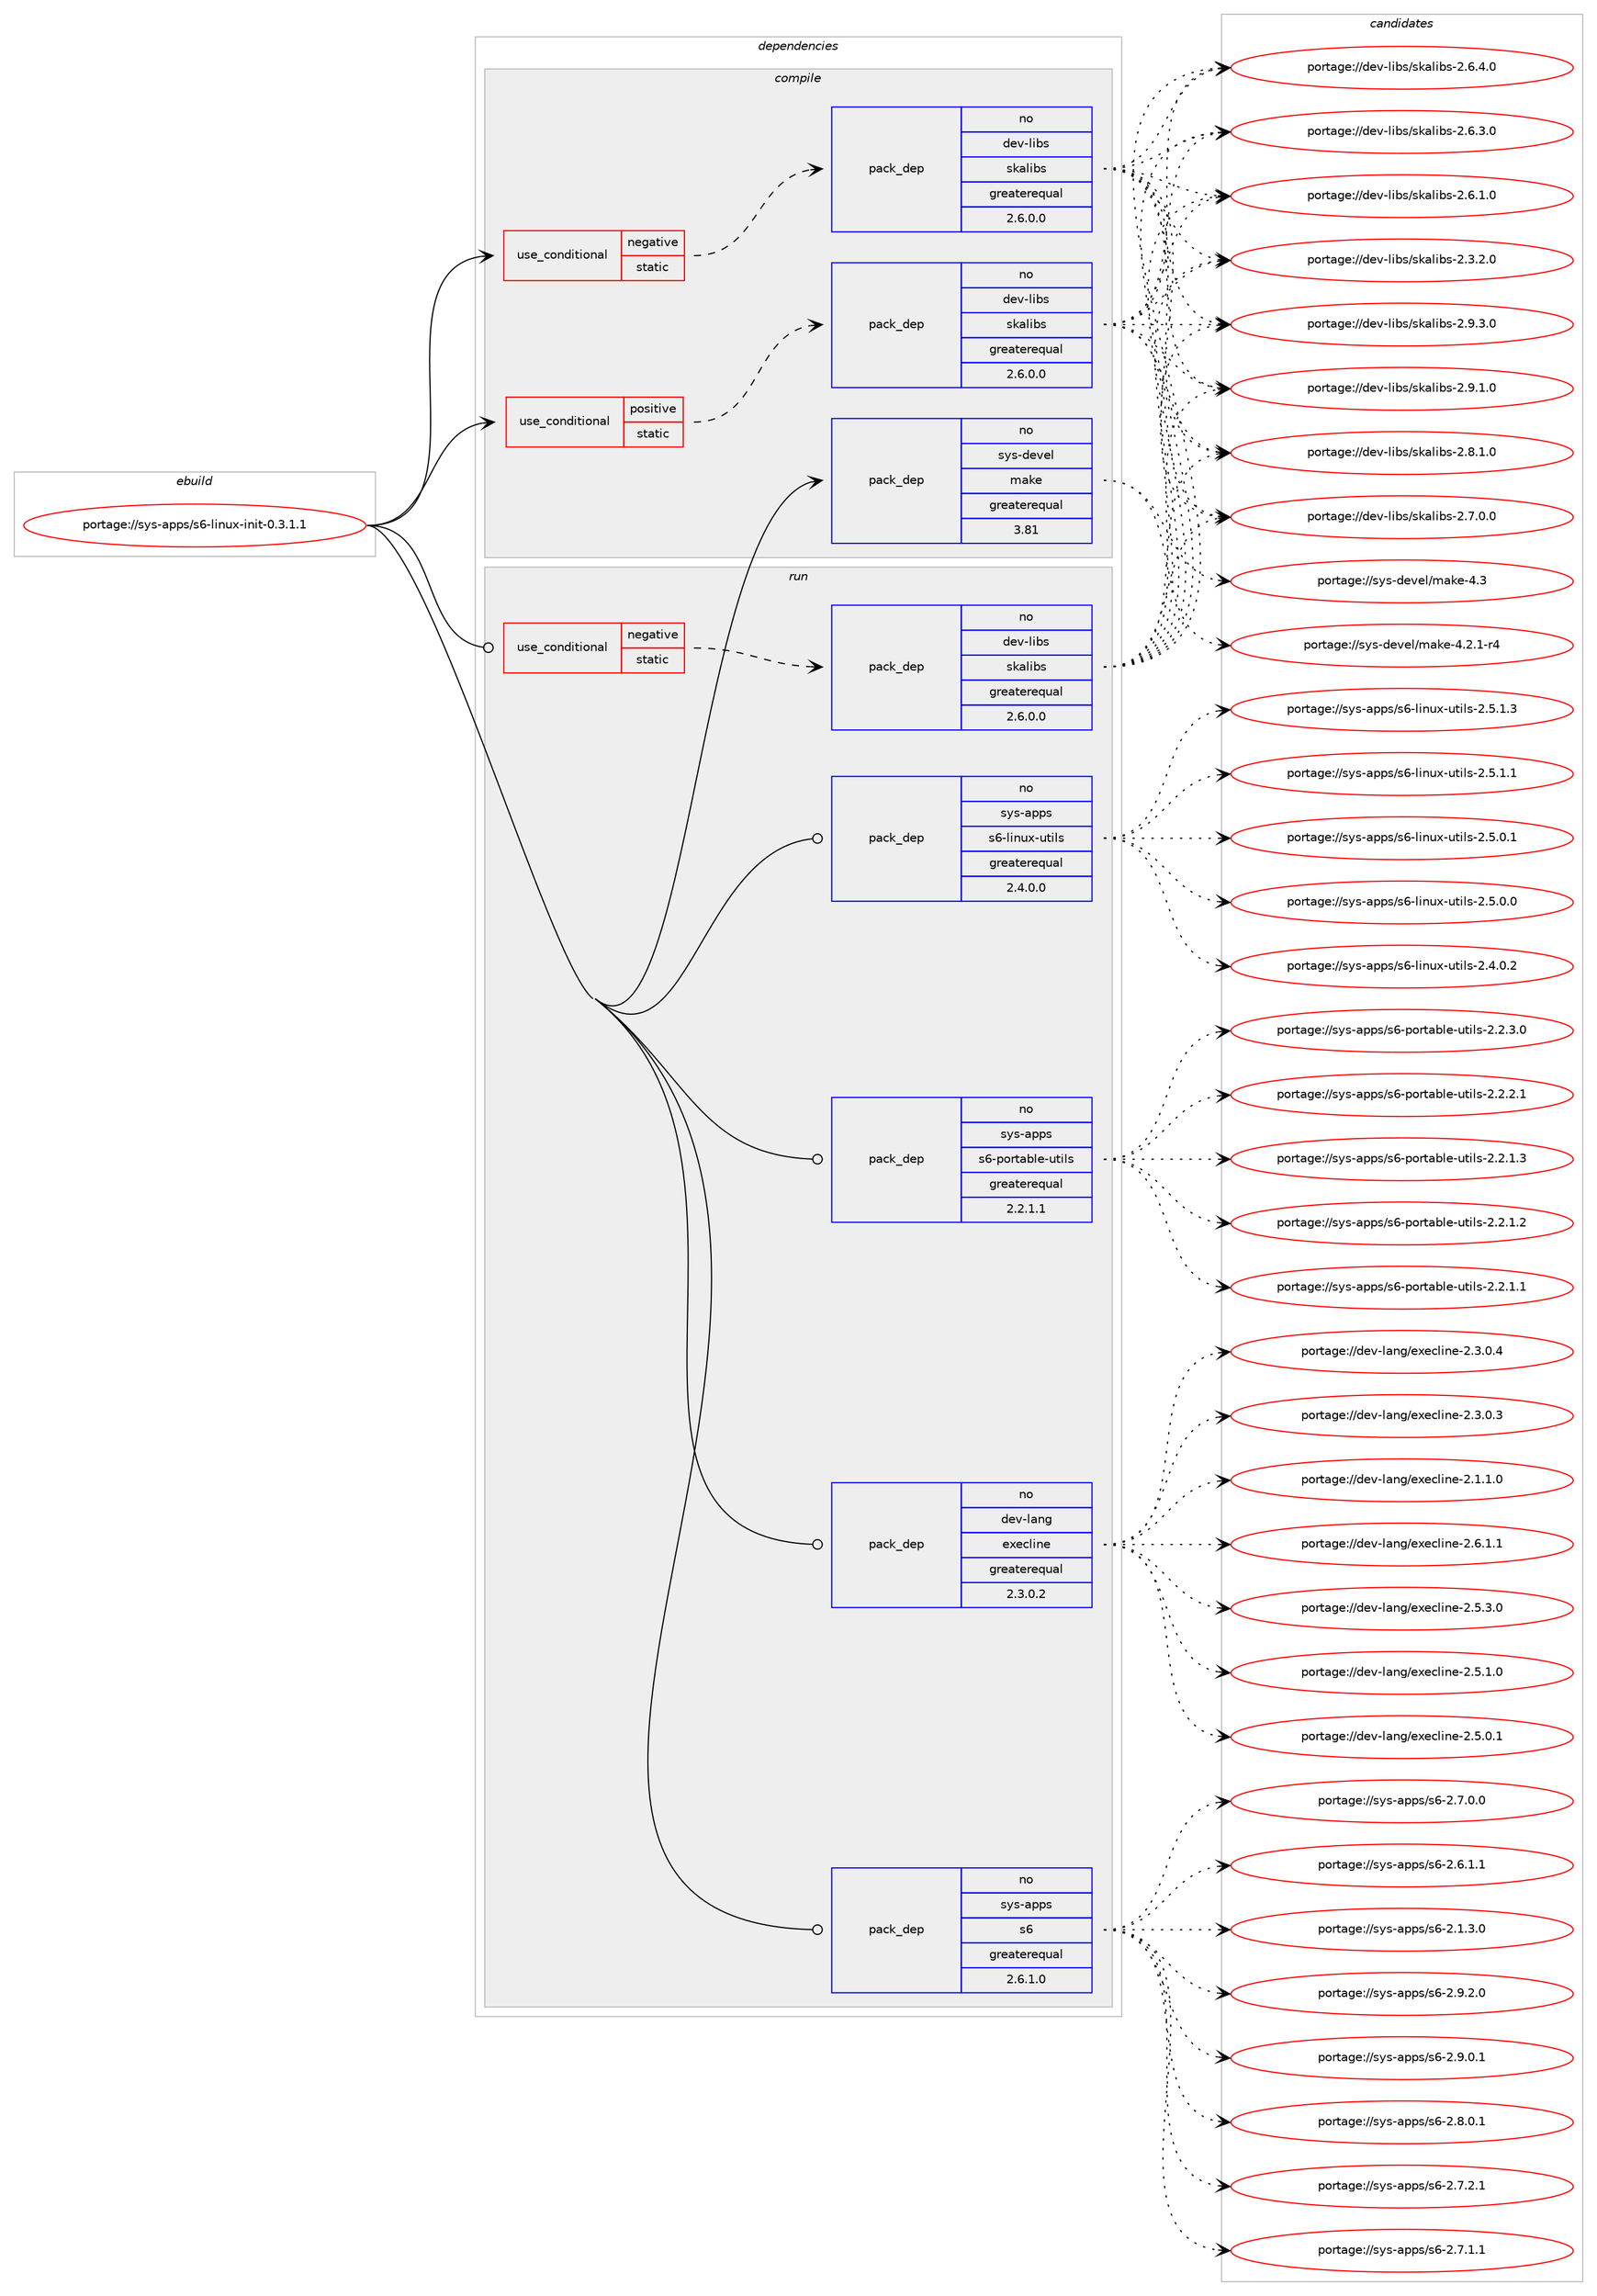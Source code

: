 digraph prolog {

# *************
# Graph options
# *************

newrank=true;
concentrate=true;
compound=true;
graph [rankdir=LR,fontname=Helvetica,fontsize=10,ranksep=1.5];#, ranksep=2.5, nodesep=0.2];
edge  [arrowhead=vee];
node  [fontname=Helvetica,fontsize=10];

# **********
# The ebuild
# **********

subgraph cluster_leftcol {
color=gray;
rank=same;
label=<<i>ebuild</i>>;
id [label="portage://sys-apps/s6-linux-init-0.3.1.1", color=red, width=4, href="../sys-apps/s6-linux-init-0.3.1.1.svg"];
}

# ****************
# The dependencies
# ****************

subgraph cluster_midcol {
color=gray;
label=<<i>dependencies</i>>;
subgraph cluster_compile {
fillcolor="#eeeeee";
style=filled;
label=<<i>compile</i>>;
subgraph cond185 {
dependency1805 [label=<<TABLE BORDER="0" CELLBORDER="1" CELLSPACING="0" CELLPADDING="4"><TR><TD ROWSPAN="3" CELLPADDING="10">use_conditional</TD></TR><TR><TD>negative</TD></TR><TR><TD>static</TD></TR></TABLE>>, shape=none, color=red];
subgraph pack1589 {
dependency1806 [label=<<TABLE BORDER="0" CELLBORDER="1" CELLSPACING="0" CELLPADDING="4" WIDTH="220"><TR><TD ROWSPAN="6" CELLPADDING="30">pack_dep</TD></TR><TR><TD WIDTH="110">no</TD></TR><TR><TD>dev-libs</TD></TR><TR><TD>skalibs</TD></TR><TR><TD>greaterequal</TD></TR><TR><TD>2.6.0.0</TD></TR></TABLE>>, shape=none, color=blue];
}
dependency1805:e -> dependency1806:w [weight=20,style="dashed",arrowhead="vee"];
}
id:e -> dependency1805:w [weight=20,style="solid",arrowhead="vee"];
subgraph cond186 {
dependency1807 [label=<<TABLE BORDER="0" CELLBORDER="1" CELLSPACING="0" CELLPADDING="4"><TR><TD ROWSPAN="3" CELLPADDING="10">use_conditional</TD></TR><TR><TD>positive</TD></TR><TR><TD>static</TD></TR></TABLE>>, shape=none, color=red];
subgraph pack1590 {
dependency1808 [label=<<TABLE BORDER="0" CELLBORDER="1" CELLSPACING="0" CELLPADDING="4" WIDTH="220"><TR><TD ROWSPAN="6" CELLPADDING="30">pack_dep</TD></TR><TR><TD WIDTH="110">no</TD></TR><TR><TD>dev-libs</TD></TR><TR><TD>skalibs</TD></TR><TR><TD>greaterequal</TD></TR><TR><TD>2.6.0.0</TD></TR></TABLE>>, shape=none, color=blue];
}
dependency1807:e -> dependency1808:w [weight=20,style="dashed",arrowhead="vee"];
}
id:e -> dependency1807:w [weight=20,style="solid",arrowhead="vee"];
subgraph pack1591 {
dependency1809 [label=<<TABLE BORDER="0" CELLBORDER="1" CELLSPACING="0" CELLPADDING="4" WIDTH="220"><TR><TD ROWSPAN="6" CELLPADDING="30">pack_dep</TD></TR><TR><TD WIDTH="110">no</TD></TR><TR><TD>sys-devel</TD></TR><TR><TD>make</TD></TR><TR><TD>greaterequal</TD></TR><TR><TD>3.81</TD></TR></TABLE>>, shape=none, color=blue];
}
id:e -> dependency1809:w [weight=20,style="solid",arrowhead="vee"];
}
subgraph cluster_compileandrun {
fillcolor="#eeeeee";
style=filled;
label=<<i>compile and run</i>>;
}
subgraph cluster_run {
fillcolor="#eeeeee";
style=filled;
label=<<i>run</i>>;
subgraph cond187 {
dependency1810 [label=<<TABLE BORDER="0" CELLBORDER="1" CELLSPACING="0" CELLPADDING="4"><TR><TD ROWSPAN="3" CELLPADDING="10">use_conditional</TD></TR><TR><TD>negative</TD></TR><TR><TD>static</TD></TR></TABLE>>, shape=none, color=red];
subgraph pack1592 {
dependency1811 [label=<<TABLE BORDER="0" CELLBORDER="1" CELLSPACING="0" CELLPADDING="4" WIDTH="220"><TR><TD ROWSPAN="6" CELLPADDING="30">pack_dep</TD></TR><TR><TD WIDTH="110">no</TD></TR><TR><TD>dev-libs</TD></TR><TR><TD>skalibs</TD></TR><TR><TD>greaterequal</TD></TR><TR><TD>2.6.0.0</TD></TR></TABLE>>, shape=none, color=blue];
}
dependency1810:e -> dependency1811:w [weight=20,style="dashed",arrowhead="vee"];
}
id:e -> dependency1810:w [weight=20,style="solid",arrowhead="odot"];
subgraph pack1593 {
dependency1812 [label=<<TABLE BORDER="0" CELLBORDER="1" CELLSPACING="0" CELLPADDING="4" WIDTH="220"><TR><TD ROWSPAN="6" CELLPADDING="30">pack_dep</TD></TR><TR><TD WIDTH="110">no</TD></TR><TR><TD>dev-lang</TD></TR><TR><TD>execline</TD></TR><TR><TD>greaterequal</TD></TR><TR><TD>2.3.0.2</TD></TR></TABLE>>, shape=none, color=blue];
}
id:e -> dependency1812:w [weight=20,style="solid",arrowhead="odot"];
subgraph pack1594 {
dependency1813 [label=<<TABLE BORDER="0" CELLBORDER="1" CELLSPACING="0" CELLPADDING="4" WIDTH="220"><TR><TD ROWSPAN="6" CELLPADDING="30">pack_dep</TD></TR><TR><TD WIDTH="110">no</TD></TR><TR><TD>sys-apps</TD></TR><TR><TD>s6</TD></TR><TR><TD>greaterequal</TD></TR><TR><TD>2.6.1.0</TD></TR></TABLE>>, shape=none, color=blue];
}
id:e -> dependency1813:w [weight=20,style="solid",arrowhead="odot"];
subgraph pack1595 {
dependency1814 [label=<<TABLE BORDER="0" CELLBORDER="1" CELLSPACING="0" CELLPADDING="4" WIDTH="220"><TR><TD ROWSPAN="6" CELLPADDING="30">pack_dep</TD></TR><TR><TD WIDTH="110">no</TD></TR><TR><TD>sys-apps</TD></TR><TR><TD>s6-linux-utils</TD></TR><TR><TD>greaterequal</TD></TR><TR><TD>2.4.0.0</TD></TR></TABLE>>, shape=none, color=blue];
}
id:e -> dependency1814:w [weight=20,style="solid",arrowhead="odot"];
subgraph pack1596 {
dependency1815 [label=<<TABLE BORDER="0" CELLBORDER="1" CELLSPACING="0" CELLPADDING="4" WIDTH="220"><TR><TD ROWSPAN="6" CELLPADDING="30">pack_dep</TD></TR><TR><TD WIDTH="110">no</TD></TR><TR><TD>sys-apps</TD></TR><TR><TD>s6-portable-utils</TD></TR><TR><TD>greaterequal</TD></TR><TR><TD>2.2.1.1</TD></TR></TABLE>>, shape=none, color=blue];
}
id:e -> dependency1815:w [weight=20,style="solid",arrowhead="odot"];
}
}

# **************
# The candidates
# **************

subgraph cluster_choices {
rank=same;
color=gray;
label=<<i>candidates</i>>;

subgraph choice1589 {
color=black;
nodesep=1;
choice10010111845108105981154711510797108105981154550465746514648 [label="portage://dev-libs/skalibs-2.9.3.0", color=red, width=4,href="../dev-libs/skalibs-2.9.3.0.svg"];
choice10010111845108105981154711510797108105981154550465746494648 [label="portage://dev-libs/skalibs-2.9.1.0", color=red, width=4,href="../dev-libs/skalibs-2.9.1.0.svg"];
choice10010111845108105981154711510797108105981154550465646494648 [label="portage://dev-libs/skalibs-2.8.1.0", color=red, width=4,href="../dev-libs/skalibs-2.8.1.0.svg"];
choice10010111845108105981154711510797108105981154550465546484648 [label="portage://dev-libs/skalibs-2.7.0.0", color=red, width=4,href="../dev-libs/skalibs-2.7.0.0.svg"];
choice10010111845108105981154711510797108105981154550465446524648 [label="portage://dev-libs/skalibs-2.6.4.0", color=red, width=4,href="../dev-libs/skalibs-2.6.4.0.svg"];
choice10010111845108105981154711510797108105981154550465446514648 [label="portage://dev-libs/skalibs-2.6.3.0", color=red, width=4,href="../dev-libs/skalibs-2.6.3.0.svg"];
choice10010111845108105981154711510797108105981154550465446494648 [label="portage://dev-libs/skalibs-2.6.1.0", color=red, width=4,href="../dev-libs/skalibs-2.6.1.0.svg"];
choice10010111845108105981154711510797108105981154550465146504648 [label="portage://dev-libs/skalibs-2.3.2.0", color=red, width=4,href="../dev-libs/skalibs-2.3.2.0.svg"];
dependency1806:e -> choice10010111845108105981154711510797108105981154550465746514648:w [style=dotted,weight="100"];
dependency1806:e -> choice10010111845108105981154711510797108105981154550465746494648:w [style=dotted,weight="100"];
dependency1806:e -> choice10010111845108105981154711510797108105981154550465646494648:w [style=dotted,weight="100"];
dependency1806:e -> choice10010111845108105981154711510797108105981154550465546484648:w [style=dotted,weight="100"];
dependency1806:e -> choice10010111845108105981154711510797108105981154550465446524648:w [style=dotted,weight="100"];
dependency1806:e -> choice10010111845108105981154711510797108105981154550465446514648:w [style=dotted,weight="100"];
dependency1806:e -> choice10010111845108105981154711510797108105981154550465446494648:w [style=dotted,weight="100"];
dependency1806:e -> choice10010111845108105981154711510797108105981154550465146504648:w [style=dotted,weight="100"];
}
subgraph choice1590 {
color=black;
nodesep=1;
choice10010111845108105981154711510797108105981154550465746514648 [label="portage://dev-libs/skalibs-2.9.3.0", color=red, width=4,href="../dev-libs/skalibs-2.9.3.0.svg"];
choice10010111845108105981154711510797108105981154550465746494648 [label="portage://dev-libs/skalibs-2.9.1.0", color=red, width=4,href="../dev-libs/skalibs-2.9.1.0.svg"];
choice10010111845108105981154711510797108105981154550465646494648 [label="portage://dev-libs/skalibs-2.8.1.0", color=red, width=4,href="../dev-libs/skalibs-2.8.1.0.svg"];
choice10010111845108105981154711510797108105981154550465546484648 [label="portage://dev-libs/skalibs-2.7.0.0", color=red, width=4,href="../dev-libs/skalibs-2.7.0.0.svg"];
choice10010111845108105981154711510797108105981154550465446524648 [label="portage://dev-libs/skalibs-2.6.4.0", color=red, width=4,href="../dev-libs/skalibs-2.6.4.0.svg"];
choice10010111845108105981154711510797108105981154550465446514648 [label="portage://dev-libs/skalibs-2.6.3.0", color=red, width=4,href="../dev-libs/skalibs-2.6.3.0.svg"];
choice10010111845108105981154711510797108105981154550465446494648 [label="portage://dev-libs/skalibs-2.6.1.0", color=red, width=4,href="../dev-libs/skalibs-2.6.1.0.svg"];
choice10010111845108105981154711510797108105981154550465146504648 [label="portage://dev-libs/skalibs-2.3.2.0", color=red, width=4,href="../dev-libs/skalibs-2.3.2.0.svg"];
dependency1808:e -> choice10010111845108105981154711510797108105981154550465746514648:w [style=dotted,weight="100"];
dependency1808:e -> choice10010111845108105981154711510797108105981154550465746494648:w [style=dotted,weight="100"];
dependency1808:e -> choice10010111845108105981154711510797108105981154550465646494648:w [style=dotted,weight="100"];
dependency1808:e -> choice10010111845108105981154711510797108105981154550465546484648:w [style=dotted,weight="100"];
dependency1808:e -> choice10010111845108105981154711510797108105981154550465446524648:w [style=dotted,weight="100"];
dependency1808:e -> choice10010111845108105981154711510797108105981154550465446514648:w [style=dotted,weight="100"];
dependency1808:e -> choice10010111845108105981154711510797108105981154550465446494648:w [style=dotted,weight="100"];
dependency1808:e -> choice10010111845108105981154711510797108105981154550465146504648:w [style=dotted,weight="100"];
}
subgraph choice1591 {
color=black;
nodesep=1;
choice11512111545100101118101108471099710710145524651 [label="portage://sys-devel/make-4.3", color=red, width=4,href="../sys-devel/make-4.3.svg"];
choice1151211154510010111810110847109971071014552465046494511452 [label="portage://sys-devel/make-4.2.1-r4", color=red, width=4,href="../sys-devel/make-4.2.1-r4.svg"];
dependency1809:e -> choice11512111545100101118101108471099710710145524651:w [style=dotted,weight="100"];
dependency1809:e -> choice1151211154510010111810110847109971071014552465046494511452:w [style=dotted,weight="100"];
}
subgraph choice1592 {
color=black;
nodesep=1;
choice10010111845108105981154711510797108105981154550465746514648 [label="portage://dev-libs/skalibs-2.9.3.0", color=red, width=4,href="../dev-libs/skalibs-2.9.3.0.svg"];
choice10010111845108105981154711510797108105981154550465746494648 [label="portage://dev-libs/skalibs-2.9.1.0", color=red, width=4,href="../dev-libs/skalibs-2.9.1.0.svg"];
choice10010111845108105981154711510797108105981154550465646494648 [label="portage://dev-libs/skalibs-2.8.1.0", color=red, width=4,href="../dev-libs/skalibs-2.8.1.0.svg"];
choice10010111845108105981154711510797108105981154550465546484648 [label="portage://dev-libs/skalibs-2.7.0.0", color=red, width=4,href="../dev-libs/skalibs-2.7.0.0.svg"];
choice10010111845108105981154711510797108105981154550465446524648 [label="portage://dev-libs/skalibs-2.6.4.0", color=red, width=4,href="../dev-libs/skalibs-2.6.4.0.svg"];
choice10010111845108105981154711510797108105981154550465446514648 [label="portage://dev-libs/skalibs-2.6.3.0", color=red, width=4,href="../dev-libs/skalibs-2.6.3.0.svg"];
choice10010111845108105981154711510797108105981154550465446494648 [label="portage://dev-libs/skalibs-2.6.1.0", color=red, width=4,href="../dev-libs/skalibs-2.6.1.0.svg"];
choice10010111845108105981154711510797108105981154550465146504648 [label="portage://dev-libs/skalibs-2.3.2.0", color=red, width=4,href="../dev-libs/skalibs-2.3.2.0.svg"];
dependency1811:e -> choice10010111845108105981154711510797108105981154550465746514648:w [style=dotted,weight="100"];
dependency1811:e -> choice10010111845108105981154711510797108105981154550465746494648:w [style=dotted,weight="100"];
dependency1811:e -> choice10010111845108105981154711510797108105981154550465646494648:w [style=dotted,weight="100"];
dependency1811:e -> choice10010111845108105981154711510797108105981154550465546484648:w [style=dotted,weight="100"];
dependency1811:e -> choice10010111845108105981154711510797108105981154550465446524648:w [style=dotted,weight="100"];
dependency1811:e -> choice10010111845108105981154711510797108105981154550465446514648:w [style=dotted,weight="100"];
dependency1811:e -> choice10010111845108105981154711510797108105981154550465446494648:w [style=dotted,weight="100"];
dependency1811:e -> choice10010111845108105981154711510797108105981154550465146504648:w [style=dotted,weight="100"];
}
subgraph choice1593 {
color=black;
nodesep=1;
choice100101118451089711010347101120101991081051101014550465446494649 [label="portage://dev-lang/execline-2.6.1.1", color=red, width=4,href="../dev-lang/execline-2.6.1.1.svg"];
choice100101118451089711010347101120101991081051101014550465346514648 [label="portage://dev-lang/execline-2.5.3.0", color=red, width=4,href="../dev-lang/execline-2.5.3.0.svg"];
choice100101118451089711010347101120101991081051101014550465346494648 [label="portage://dev-lang/execline-2.5.1.0", color=red, width=4,href="../dev-lang/execline-2.5.1.0.svg"];
choice100101118451089711010347101120101991081051101014550465346484649 [label="portage://dev-lang/execline-2.5.0.1", color=red, width=4,href="../dev-lang/execline-2.5.0.1.svg"];
choice100101118451089711010347101120101991081051101014550465146484652 [label="portage://dev-lang/execline-2.3.0.4", color=red, width=4,href="../dev-lang/execline-2.3.0.4.svg"];
choice100101118451089711010347101120101991081051101014550465146484651 [label="portage://dev-lang/execline-2.3.0.3", color=red, width=4,href="../dev-lang/execline-2.3.0.3.svg"];
choice100101118451089711010347101120101991081051101014550464946494648 [label="portage://dev-lang/execline-2.1.1.0", color=red, width=4,href="../dev-lang/execline-2.1.1.0.svg"];
dependency1812:e -> choice100101118451089711010347101120101991081051101014550465446494649:w [style=dotted,weight="100"];
dependency1812:e -> choice100101118451089711010347101120101991081051101014550465346514648:w [style=dotted,weight="100"];
dependency1812:e -> choice100101118451089711010347101120101991081051101014550465346494648:w [style=dotted,weight="100"];
dependency1812:e -> choice100101118451089711010347101120101991081051101014550465346484649:w [style=dotted,weight="100"];
dependency1812:e -> choice100101118451089711010347101120101991081051101014550465146484652:w [style=dotted,weight="100"];
dependency1812:e -> choice100101118451089711010347101120101991081051101014550465146484651:w [style=dotted,weight="100"];
dependency1812:e -> choice100101118451089711010347101120101991081051101014550464946494648:w [style=dotted,weight="100"];
}
subgraph choice1594 {
color=black;
nodesep=1;
choice115121115459711211211547115544550465746504648 [label="portage://sys-apps/s6-2.9.2.0", color=red, width=4,href="../sys-apps/s6-2.9.2.0.svg"];
choice115121115459711211211547115544550465746484649 [label="portage://sys-apps/s6-2.9.0.1", color=red, width=4,href="../sys-apps/s6-2.9.0.1.svg"];
choice115121115459711211211547115544550465646484649 [label="portage://sys-apps/s6-2.8.0.1", color=red, width=4,href="../sys-apps/s6-2.8.0.1.svg"];
choice115121115459711211211547115544550465546504649 [label="portage://sys-apps/s6-2.7.2.1", color=red, width=4,href="../sys-apps/s6-2.7.2.1.svg"];
choice115121115459711211211547115544550465546494649 [label="portage://sys-apps/s6-2.7.1.1", color=red, width=4,href="../sys-apps/s6-2.7.1.1.svg"];
choice115121115459711211211547115544550465546484648 [label="portage://sys-apps/s6-2.7.0.0", color=red, width=4,href="../sys-apps/s6-2.7.0.0.svg"];
choice115121115459711211211547115544550465446494649 [label="portage://sys-apps/s6-2.6.1.1", color=red, width=4,href="../sys-apps/s6-2.6.1.1.svg"];
choice115121115459711211211547115544550464946514648 [label="portage://sys-apps/s6-2.1.3.0", color=red, width=4,href="../sys-apps/s6-2.1.3.0.svg"];
dependency1813:e -> choice115121115459711211211547115544550465746504648:w [style=dotted,weight="100"];
dependency1813:e -> choice115121115459711211211547115544550465746484649:w [style=dotted,weight="100"];
dependency1813:e -> choice115121115459711211211547115544550465646484649:w [style=dotted,weight="100"];
dependency1813:e -> choice115121115459711211211547115544550465546504649:w [style=dotted,weight="100"];
dependency1813:e -> choice115121115459711211211547115544550465546494649:w [style=dotted,weight="100"];
dependency1813:e -> choice115121115459711211211547115544550465546484648:w [style=dotted,weight="100"];
dependency1813:e -> choice115121115459711211211547115544550465446494649:w [style=dotted,weight="100"];
dependency1813:e -> choice115121115459711211211547115544550464946514648:w [style=dotted,weight="100"];
}
subgraph choice1595 {
color=black;
nodesep=1;
choice1151211154597112112115471155445108105110117120451171161051081154550465346494651 [label="portage://sys-apps/s6-linux-utils-2.5.1.3", color=red, width=4,href="../sys-apps/s6-linux-utils-2.5.1.3.svg"];
choice1151211154597112112115471155445108105110117120451171161051081154550465346494649 [label="portage://sys-apps/s6-linux-utils-2.5.1.1", color=red, width=4,href="../sys-apps/s6-linux-utils-2.5.1.1.svg"];
choice1151211154597112112115471155445108105110117120451171161051081154550465346484649 [label="portage://sys-apps/s6-linux-utils-2.5.0.1", color=red, width=4,href="../sys-apps/s6-linux-utils-2.5.0.1.svg"];
choice1151211154597112112115471155445108105110117120451171161051081154550465346484648 [label="portage://sys-apps/s6-linux-utils-2.5.0.0", color=red, width=4,href="../sys-apps/s6-linux-utils-2.5.0.0.svg"];
choice1151211154597112112115471155445108105110117120451171161051081154550465246484650 [label="portage://sys-apps/s6-linux-utils-2.4.0.2", color=red, width=4,href="../sys-apps/s6-linux-utils-2.4.0.2.svg"];
dependency1814:e -> choice1151211154597112112115471155445108105110117120451171161051081154550465346494651:w [style=dotted,weight="100"];
dependency1814:e -> choice1151211154597112112115471155445108105110117120451171161051081154550465346494649:w [style=dotted,weight="100"];
dependency1814:e -> choice1151211154597112112115471155445108105110117120451171161051081154550465346484649:w [style=dotted,weight="100"];
dependency1814:e -> choice1151211154597112112115471155445108105110117120451171161051081154550465346484648:w [style=dotted,weight="100"];
dependency1814:e -> choice1151211154597112112115471155445108105110117120451171161051081154550465246484650:w [style=dotted,weight="100"];
}
subgraph choice1596 {
color=black;
nodesep=1;
choice11512111545971121121154711554451121111141169798108101451171161051081154550465046514648 [label="portage://sys-apps/s6-portable-utils-2.2.3.0", color=red, width=4,href="../sys-apps/s6-portable-utils-2.2.3.0.svg"];
choice11512111545971121121154711554451121111141169798108101451171161051081154550465046504649 [label="portage://sys-apps/s6-portable-utils-2.2.2.1", color=red, width=4,href="../sys-apps/s6-portable-utils-2.2.2.1.svg"];
choice11512111545971121121154711554451121111141169798108101451171161051081154550465046494651 [label="portage://sys-apps/s6-portable-utils-2.2.1.3", color=red, width=4,href="../sys-apps/s6-portable-utils-2.2.1.3.svg"];
choice11512111545971121121154711554451121111141169798108101451171161051081154550465046494650 [label="portage://sys-apps/s6-portable-utils-2.2.1.2", color=red, width=4,href="../sys-apps/s6-portable-utils-2.2.1.2.svg"];
choice11512111545971121121154711554451121111141169798108101451171161051081154550465046494649 [label="portage://sys-apps/s6-portable-utils-2.2.1.1", color=red, width=4,href="../sys-apps/s6-portable-utils-2.2.1.1.svg"];
dependency1815:e -> choice11512111545971121121154711554451121111141169798108101451171161051081154550465046514648:w [style=dotted,weight="100"];
dependency1815:e -> choice11512111545971121121154711554451121111141169798108101451171161051081154550465046504649:w [style=dotted,weight="100"];
dependency1815:e -> choice11512111545971121121154711554451121111141169798108101451171161051081154550465046494651:w [style=dotted,weight="100"];
dependency1815:e -> choice11512111545971121121154711554451121111141169798108101451171161051081154550465046494650:w [style=dotted,weight="100"];
dependency1815:e -> choice11512111545971121121154711554451121111141169798108101451171161051081154550465046494649:w [style=dotted,weight="100"];
}
}

}
